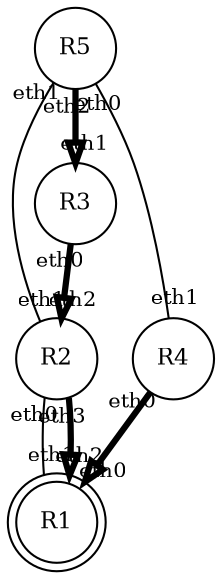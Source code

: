 graph "reso" {
  graph [outputorder=nodesfirst, overlap="scale", mindist=5, K=1] ;
  edge [labelfontsize=10, fontsize=8, labeldistance=1.0, len=2.0] ;
  node [fontsize=11] ;
  "R1" [shape=doublecircle] ;
  "R2" [shape=circle] ;
  "R3" [shape=circle] ;
  "R4" [shape=circle] ;
  "R5" [shape=circle] ;
  "R4" -- "R1" [headlabel="eth0", taillabel="eth0", dir="both", arrowtail=none, arrowhead=empty, penwidth=3] ;
  "R2" -- "R1" [headlabel="eth1", taillabel="eth0", dir="both", arrowtail=none, arrowhead=none] ;
  "R2" -- "R1" [headlabel="eth2", taillabel="eth3", dir="both", arrowtail=none, arrowhead=empty, penwidth=3] ;
  "R5" -- "R2" [headlabel="eth1", taillabel="eth1", dir="both", arrowtail=none, arrowhead=none] ;
  "R3" -- "R2" [headlabel="eth2", taillabel="eth0", dir="both", arrowtail=none, arrowhead=empty, penwidth=3] ;
  "R5" -- "R3" [headlabel="eth1", taillabel="eth2", dir="both", arrowtail=none, arrowhead=empty, penwidth=3] ;
  "R5" -- "R4" [headlabel="eth1", taillabel="eth0", dir="both", arrowtail=none, arrowhead=none] ;
}
